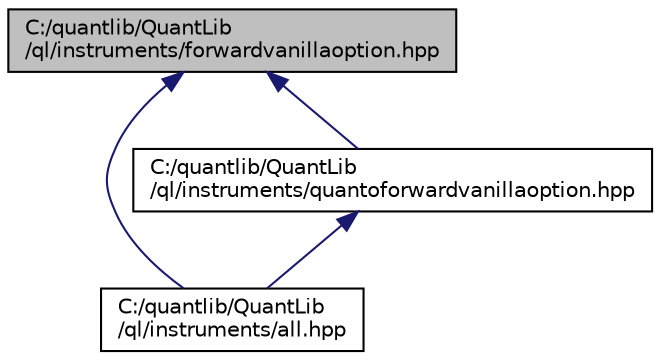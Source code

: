 digraph "C:/quantlib/QuantLib/ql/instruments/forwardvanillaoption.hpp"
{
  edge [fontname="Helvetica",fontsize="10",labelfontname="Helvetica",labelfontsize="10"];
  node [fontname="Helvetica",fontsize="10",shape=record];
  Node1 [label="C:/quantlib/QuantLib\l/ql/instruments/forwardvanillaoption.hpp",height=0.2,width=0.4,color="black", fillcolor="grey75", style="filled", fontcolor="black"];
  Node1 -> Node2 [dir="back",color="midnightblue",fontsize="10",style="solid"];
  Node2 [label="C:/quantlib/QuantLib\l/ql/instruments/all.hpp",height=0.2,width=0.4,color="black", fillcolor="white", style="filled",URL="$all_8hpp_source.html"];
  Node1 -> Node3 [dir="back",color="midnightblue",fontsize="10",style="solid"];
  Node3 [label="C:/quantlib/QuantLib\l/ql/instruments/quantoforwardvanillaoption.hpp",height=0.2,width=0.4,color="black", fillcolor="white", style="filled",URL="$quantoforwardvanillaoption_8hpp.html",tooltip="Quanto version of a forward vanilla option. "];
  Node3 -> Node2 [dir="back",color="midnightblue",fontsize="10",style="solid"];
}
